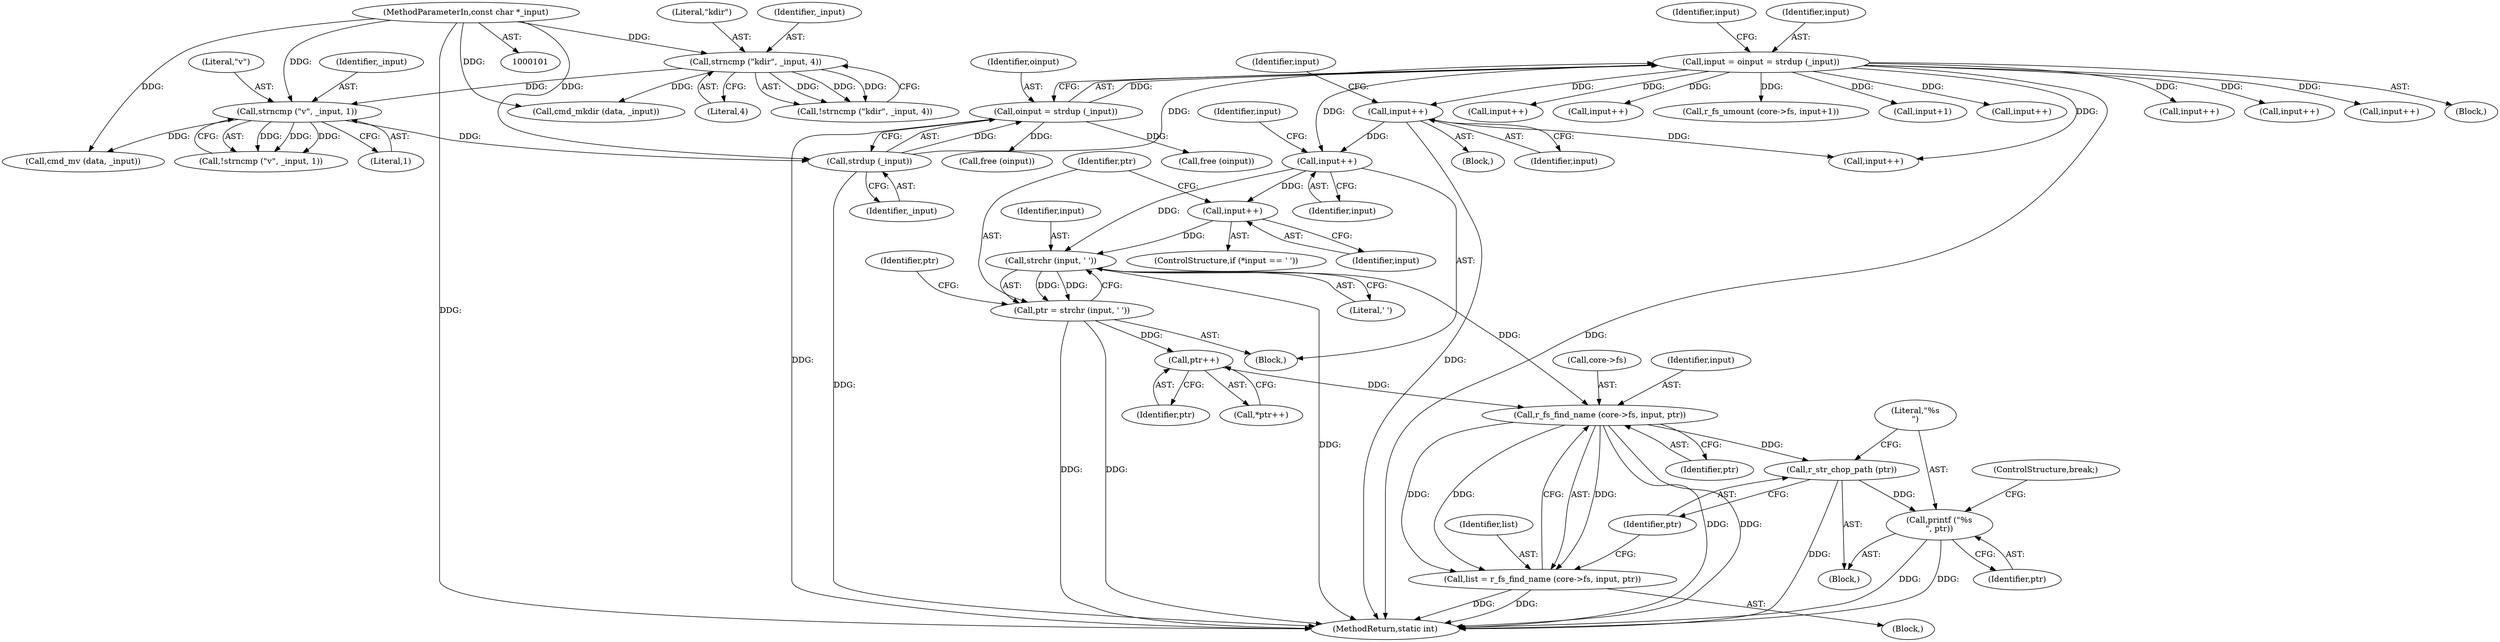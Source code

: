 digraph "0_radare2_65000a7fd9eea62359e6d6714f17b94a99a82edd@pointer" {
"1000550" [label="(Call,input++)"];
"1000543" [label="(Call,input++)"];
"1000532" [label="(Call,input++)"];
"1000147" [label="(Call,input = oinput = strdup (_input))"];
"1000149" [label="(Call,oinput = strdup (_input))"];
"1000151" [label="(Call,strdup (_input))"];
"1000138" [label="(Call,strncmp (\"v\", _input, 1))"];
"1000127" [label="(Call,strncmp (\"kdir\", _input, 4))"];
"1000103" [label="(MethodParameterIn,const char *_input)"];
"1000554" [label="(Call,strchr (input, ' '))"];
"1000552" [label="(Call,ptr = strchr (input, ' '))"];
"1000562" [label="(Call,ptr++)"];
"1000567" [label="(Call,r_fs_find_name (core->fs, input, ptr))"];
"1000565" [label="(Call,list = r_fs_find_name (core->fs, input, ptr))"];
"1000574" [label="(Call,r_str_chop_path (ptr))"];
"1000576" [label="(Call,printf (\"%s\n\", ptr))"];
"1000133" [label="(Call,cmd_mkdir (data, _input))"];
"1000576" [label="(Call,printf (\"%s\n\", ptr))"];
"1000532" [label="(Call,input++)"];
"1000156" [label="(Block,)"];
"1000575" [label="(Identifier,ptr)"];
"1000137" [label="(Call,!strncmp (\"v\", _input, 1))"];
"1000128" [label="(Literal,\"kdir\")"];
"1000584" [label="(Call,input++)"];
"1000150" [label="(Identifier,oinput)"];
"1000544" [label="(Identifier,input)"];
"1000141" [label="(Literal,1)"];
"1000573" [label="(Block,)"];
"1000411" [label="(Call,input++)"];
"1000536" [label="(Identifier,input)"];
"1000558" [label="(Identifier,ptr)"];
"1000568" [label="(Call,core->fs)"];
"1000458" [label="(Call,input++)"];
"1000155" [label="(Identifier,input)"];
"1000253" [label="(Call,r_fs_umount (core->fs, input+1))"];
"1000152" [label="(Identifier,_input)"];
"1000565" [label="(Call,list = r_fs_find_name (core->fs, input, ptr))"];
"1000552" [label="(Call,ptr = strchr (input, ' '))"];
"1000257" [label="(Call,input+1)"];
"1000578" [label="(Identifier,ptr)"];
"1000140" [label="(Identifier,_input)"];
"1000537" [label="(Block,)"];
"1000567" [label="(Call,r_fs_find_name (core->fs, input, ptr))"];
"1000344" [label="(Call,input++)"];
"1000129" [label="(Identifier,_input)"];
"1000138" [label="(Call,strncmp (\"v\", _input, 1))"];
"1000554" [label="(Call,strchr (input, ' '))"];
"1000550" [label="(Call,input++)"];
"1000127" [label="(Call,strncmp (\"kdir\", _input, 4))"];
"1000144" [label="(Call,cmd_mv (data, _input))"];
"1000126" [label="(Call,!strncmp (\"kdir\", _input, 4))"];
"1000130" [label="(Literal,4)"];
"1000559" [label="(Block,)"];
"1000672" [label="(Call,free (oinput))"];
"1000571" [label="(Identifier,input)"];
"1000566" [label="(Identifier,list)"];
"1000577" [label="(Literal,\"%s\n\")"];
"1000555" [label="(Identifier,input)"];
"1000548" [label="(Identifier,input)"];
"1000103" [label="(MethodParameterIn,const char *_input)"];
"1000639" [label="(Call,free (oinput))"];
"1000676" [label="(MethodReturn,static int)"];
"1000553" [label="(Identifier,ptr)"];
"1000139" [label="(Literal,\"v\")"];
"1000158" [label="(Call,input++)"];
"1000148" [label="(Identifier,input)"];
"1000551" [label="(Identifier,input)"];
"1000149" [label="(Call,oinput = strdup (_input))"];
"1000556" [label="(Literal,' ')"];
"1000545" [label="(ControlStructure,if (*input == ' '))"];
"1000543" [label="(Call,input++)"];
"1000574" [label="(Call,r_str_chop_path (ptr))"];
"1000561" [label="(Call,*ptr++)"];
"1000572" [label="(Identifier,ptr)"];
"1000147" [label="(Call,input = oinput = strdup (_input))"];
"1000307" [label="(Call,input++)"];
"1000562" [label="(Call,ptr++)"];
"1000563" [label="(Identifier,ptr)"];
"1000643" [label="(Call,input++)"];
"1000582" [label="(ControlStructure,break;)"];
"1000104" [label="(Block,)"];
"1000151" [label="(Call,strdup (_input))"];
"1000533" [label="(Identifier,input)"];
"1000550" -> "1000545"  [label="AST: "];
"1000550" -> "1000551"  [label="CFG: "];
"1000551" -> "1000550"  [label="AST: "];
"1000553" -> "1000550"  [label="CFG: "];
"1000543" -> "1000550"  [label="DDG: "];
"1000550" -> "1000554"  [label="DDG: "];
"1000543" -> "1000537"  [label="AST: "];
"1000543" -> "1000544"  [label="CFG: "];
"1000544" -> "1000543"  [label="AST: "];
"1000548" -> "1000543"  [label="CFG: "];
"1000532" -> "1000543"  [label="DDG: "];
"1000147" -> "1000543"  [label="DDG: "];
"1000543" -> "1000554"  [label="DDG: "];
"1000532" -> "1000156"  [label="AST: "];
"1000532" -> "1000533"  [label="CFG: "];
"1000533" -> "1000532"  [label="AST: "];
"1000536" -> "1000532"  [label="CFG: "];
"1000532" -> "1000676"  [label="DDG: "];
"1000147" -> "1000532"  [label="DDG: "];
"1000532" -> "1000584"  [label="DDG: "];
"1000147" -> "1000104"  [label="AST: "];
"1000147" -> "1000149"  [label="CFG: "];
"1000148" -> "1000147"  [label="AST: "];
"1000149" -> "1000147"  [label="AST: "];
"1000155" -> "1000147"  [label="CFG: "];
"1000147" -> "1000676"  [label="DDG: "];
"1000149" -> "1000147"  [label="DDG: "];
"1000151" -> "1000147"  [label="DDG: "];
"1000147" -> "1000158"  [label="DDG: "];
"1000147" -> "1000253"  [label="DDG: "];
"1000147" -> "1000257"  [label="DDG: "];
"1000147" -> "1000307"  [label="DDG: "];
"1000147" -> "1000344"  [label="DDG: "];
"1000147" -> "1000411"  [label="DDG: "];
"1000147" -> "1000458"  [label="DDG: "];
"1000147" -> "1000584"  [label="DDG: "];
"1000147" -> "1000643"  [label="DDG: "];
"1000149" -> "1000151"  [label="CFG: "];
"1000150" -> "1000149"  [label="AST: "];
"1000151" -> "1000149"  [label="AST: "];
"1000149" -> "1000676"  [label="DDG: "];
"1000151" -> "1000149"  [label="DDG: "];
"1000149" -> "1000639"  [label="DDG: "];
"1000149" -> "1000672"  [label="DDG: "];
"1000151" -> "1000152"  [label="CFG: "];
"1000152" -> "1000151"  [label="AST: "];
"1000151" -> "1000676"  [label="DDG: "];
"1000138" -> "1000151"  [label="DDG: "];
"1000103" -> "1000151"  [label="DDG: "];
"1000138" -> "1000137"  [label="AST: "];
"1000138" -> "1000141"  [label="CFG: "];
"1000139" -> "1000138"  [label="AST: "];
"1000140" -> "1000138"  [label="AST: "];
"1000141" -> "1000138"  [label="AST: "];
"1000137" -> "1000138"  [label="CFG: "];
"1000138" -> "1000137"  [label="DDG: "];
"1000138" -> "1000137"  [label="DDG: "];
"1000138" -> "1000137"  [label="DDG: "];
"1000127" -> "1000138"  [label="DDG: "];
"1000103" -> "1000138"  [label="DDG: "];
"1000138" -> "1000144"  [label="DDG: "];
"1000127" -> "1000126"  [label="AST: "];
"1000127" -> "1000130"  [label="CFG: "];
"1000128" -> "1000127"  [label="AST: "];
"1000129" -> "1000127"  [label="AST: "];
"1000130" -> "1000127"  [label="AST: "];
"1000126" -> "1000127"  [label="CFG: "];
"1000127" -> "1000126"  [label="DDG: "];
"1000127" -> "1000126"  [label="DDG: "];
"1000127" -> "1000126"  [label="DDG: "];
"1000103" -> "1000127"  [label="DDG: "];
"1000127" -> "1000133"  [label="DDG: "];
"1000103" -> "1000101"  [label="AST: "];
"1000103" -> "1000676"  [label="DDG: "];
"1000103" -> "1000133"  [label="DDG: "];
"1000103" -> "1000144"  [label="DDG: "];
"1000554" -> "1000552"  [label="AST: "];
"1000554" -> "1000556"  [label="CFG: "];
"1000555" -> "1000554"  [label="AST: "];
"1000556" -> "1000554"  [label="AST: "];
"1000552" -> "1000554"  [label="CFG: "];
"1000554" -> "1000676"  [label="DDG: "];
"1000554" -> "1000552"  [label="DDG: "];
"1000554" -> "1000552"  [label="DDG: "];
"1000554" -> "1000567"  [label="DDG: "];
"1000552" -> "1000537"  [label="AST: "];
"1000553" -> "1000552"  [label="AST: "];
"1000558" -> "1000552"  [label="CFG: "];
"1000552" -> "1000676"  [label="DDG: "];
"1000552" -> "1000676"  [label="DDG: "];
"1000552" -> "1000562"  [label="DDG: "];
"1000562" -> "1000561"  [label="AST: "];
"1000562" -> "1000563"  [label="CFG: "];
"1000563" -> "1000562"  [label="AST: "];
"1000561" -> "1000562"  [label="CFG: "];
"1000562" -> "1000567"  [label="DDG: "];
"1000567" -> "1000565"  [label="AST: "];
"1000567" -> "1000572"  [label="CFG: "];
"1000568" -> "1000567"  [label="AST: "];
"1000571" -> "1000567"  [label="AST: "];
"1000572" -> "1000567"  [label="AST: "];
"1000565" -> "1000567"  [label="CFG: "];
"1000567" -> "1000676"  [label="DDG: "];
"1000567" -> "1000676"  [label="DDG: "];
"1000567" -> "1000565"  [label="DDG: "];
"1000567" -> "1000565"  [label="DDG: "];
"1000567" -> "1000565"  [label="DDG: "];
"1000567" -> "1000574"  [label="DDG: "];
"1000565" -> "1000559"  [label="AST: "];
"1000566" -> "1000565"  [label="AST: "];
"1000575" -> "1000565"  [label="CFG: "];
"1000565" -> "1000676"  [label="DDG: "];
"1000565" -> "1000676"  [label="DDG: "];
"1000574" -> "1000573"  [label="AST: "];
"1000574" -> "1000575"  [label="CFG: "];
"1000575" -> "1000574"  [label="AST: "];
"1000577" -> "1000574"  [label="CFG: "];
"1000574" -> "1000676"  [label="DDG: "];
"1000574" -> "1000576"  [label="DDG: "];
"1000576" -> "1000573"  [label="AST: "];
"1000576" -> "1000578"  [label="CFG: "];
"1000577" -> "1000576"  [label="AST: "];
"1000578" -> "1000576"  [label="AST: "];
"1000582" -> "1000576"  [label="CFG: "];
"1000576" -> "1000676"  [label="DDG: "];
"1000576" -> "1000676"  [label="DDG: "];
}
